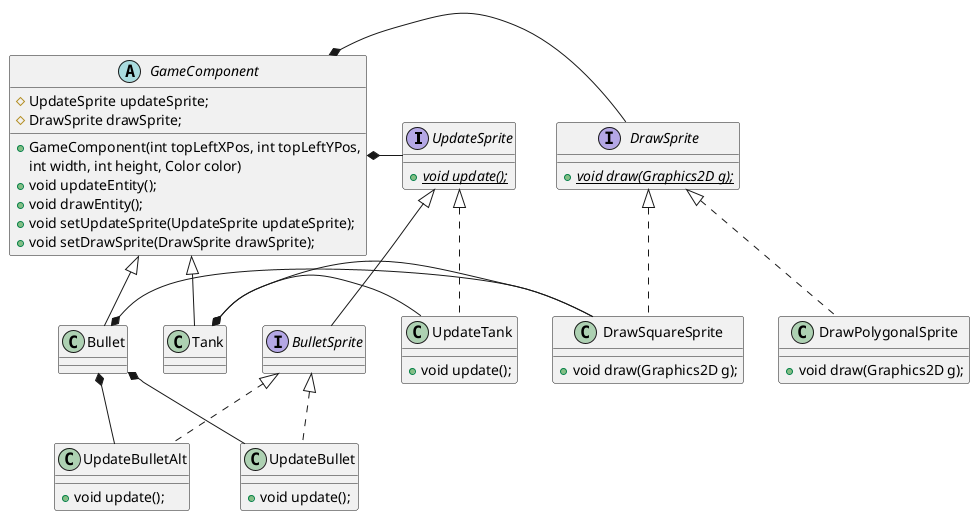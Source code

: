 @startuml
interface UpdateSprite {
    + {static} {abstract} void update();
}
interface DrawSprite {
    + {static} {abstract} void draw(Graphics2D g);
}

interface BulletSprite extends UpdateSprite {

}


class UpdateBullet implements BulletSprite {
    + void update();
}
class UpdateBulletAlt implements BulletSprite {
    + void update();
}

class UpdateTank implements UpdateSprite {
    + void update();
}

class DrawSquareSprite implements DrawSprite {
    + void draw(Graphics2D g);
}
class DrawPolygonalSprite implements DrawSprite {
    + void draw(Graphics2D g);
}

Bullet *- UpdateBulletAlt
Bullet *- UpdateBullet
Tank *- UpdateTank

Bullet *- DrawSquareSprite
Tank *- DrawSquareSprite

GameComponent *- DrawSprite
GameComponent *- UpdateSprite

abstract class GameComponent {
    # UpdateSprite updateSprite;
    # DrawSprite drawSprite;
    + GameComponent(int topLeftXPos, int topLeftYPos,
                    int width, int height, Color color)
    + void updateEntity();
    + void drawEntity();
    + void setUpdateSprite(UpdateSprite updateSprite);
    + void setDrawSprite(DrawSprite drawSprite);
}
class Bullet extends GameComponent {
}
class Tank extends GameComponent {
}

@enduml
